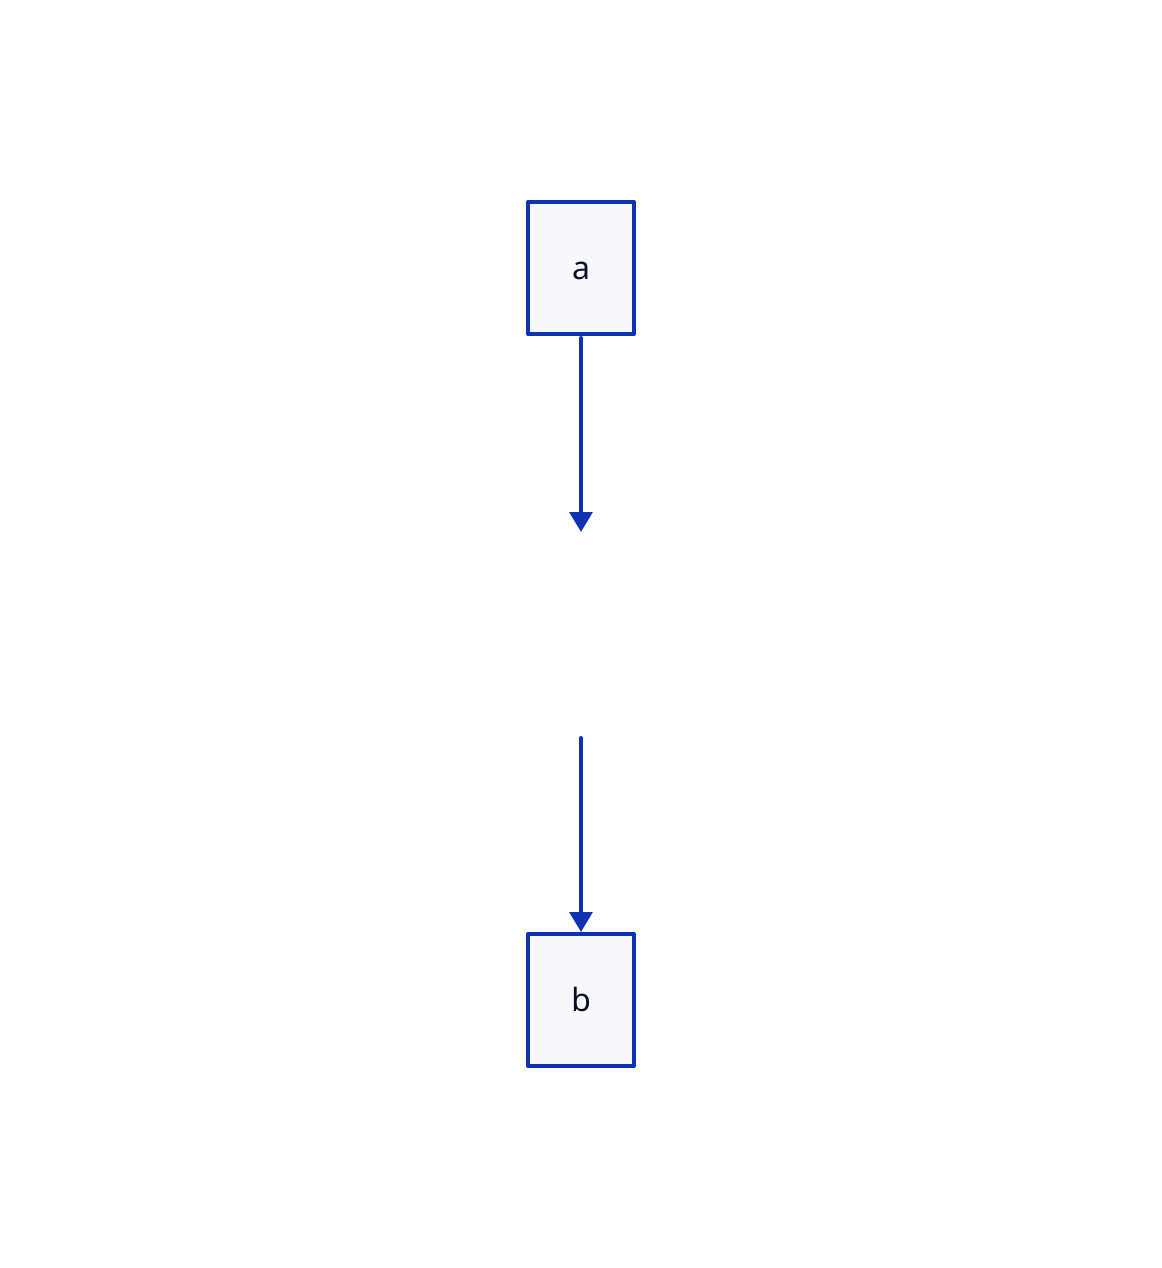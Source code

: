 
md: |md

- [Overview](#overview)
  - [Philosophy](#philosophy)
  - [Inline HTML](#html)
    - [Automatic Escaping for Special Characters](#autoescape)

|
a -> md -> b
